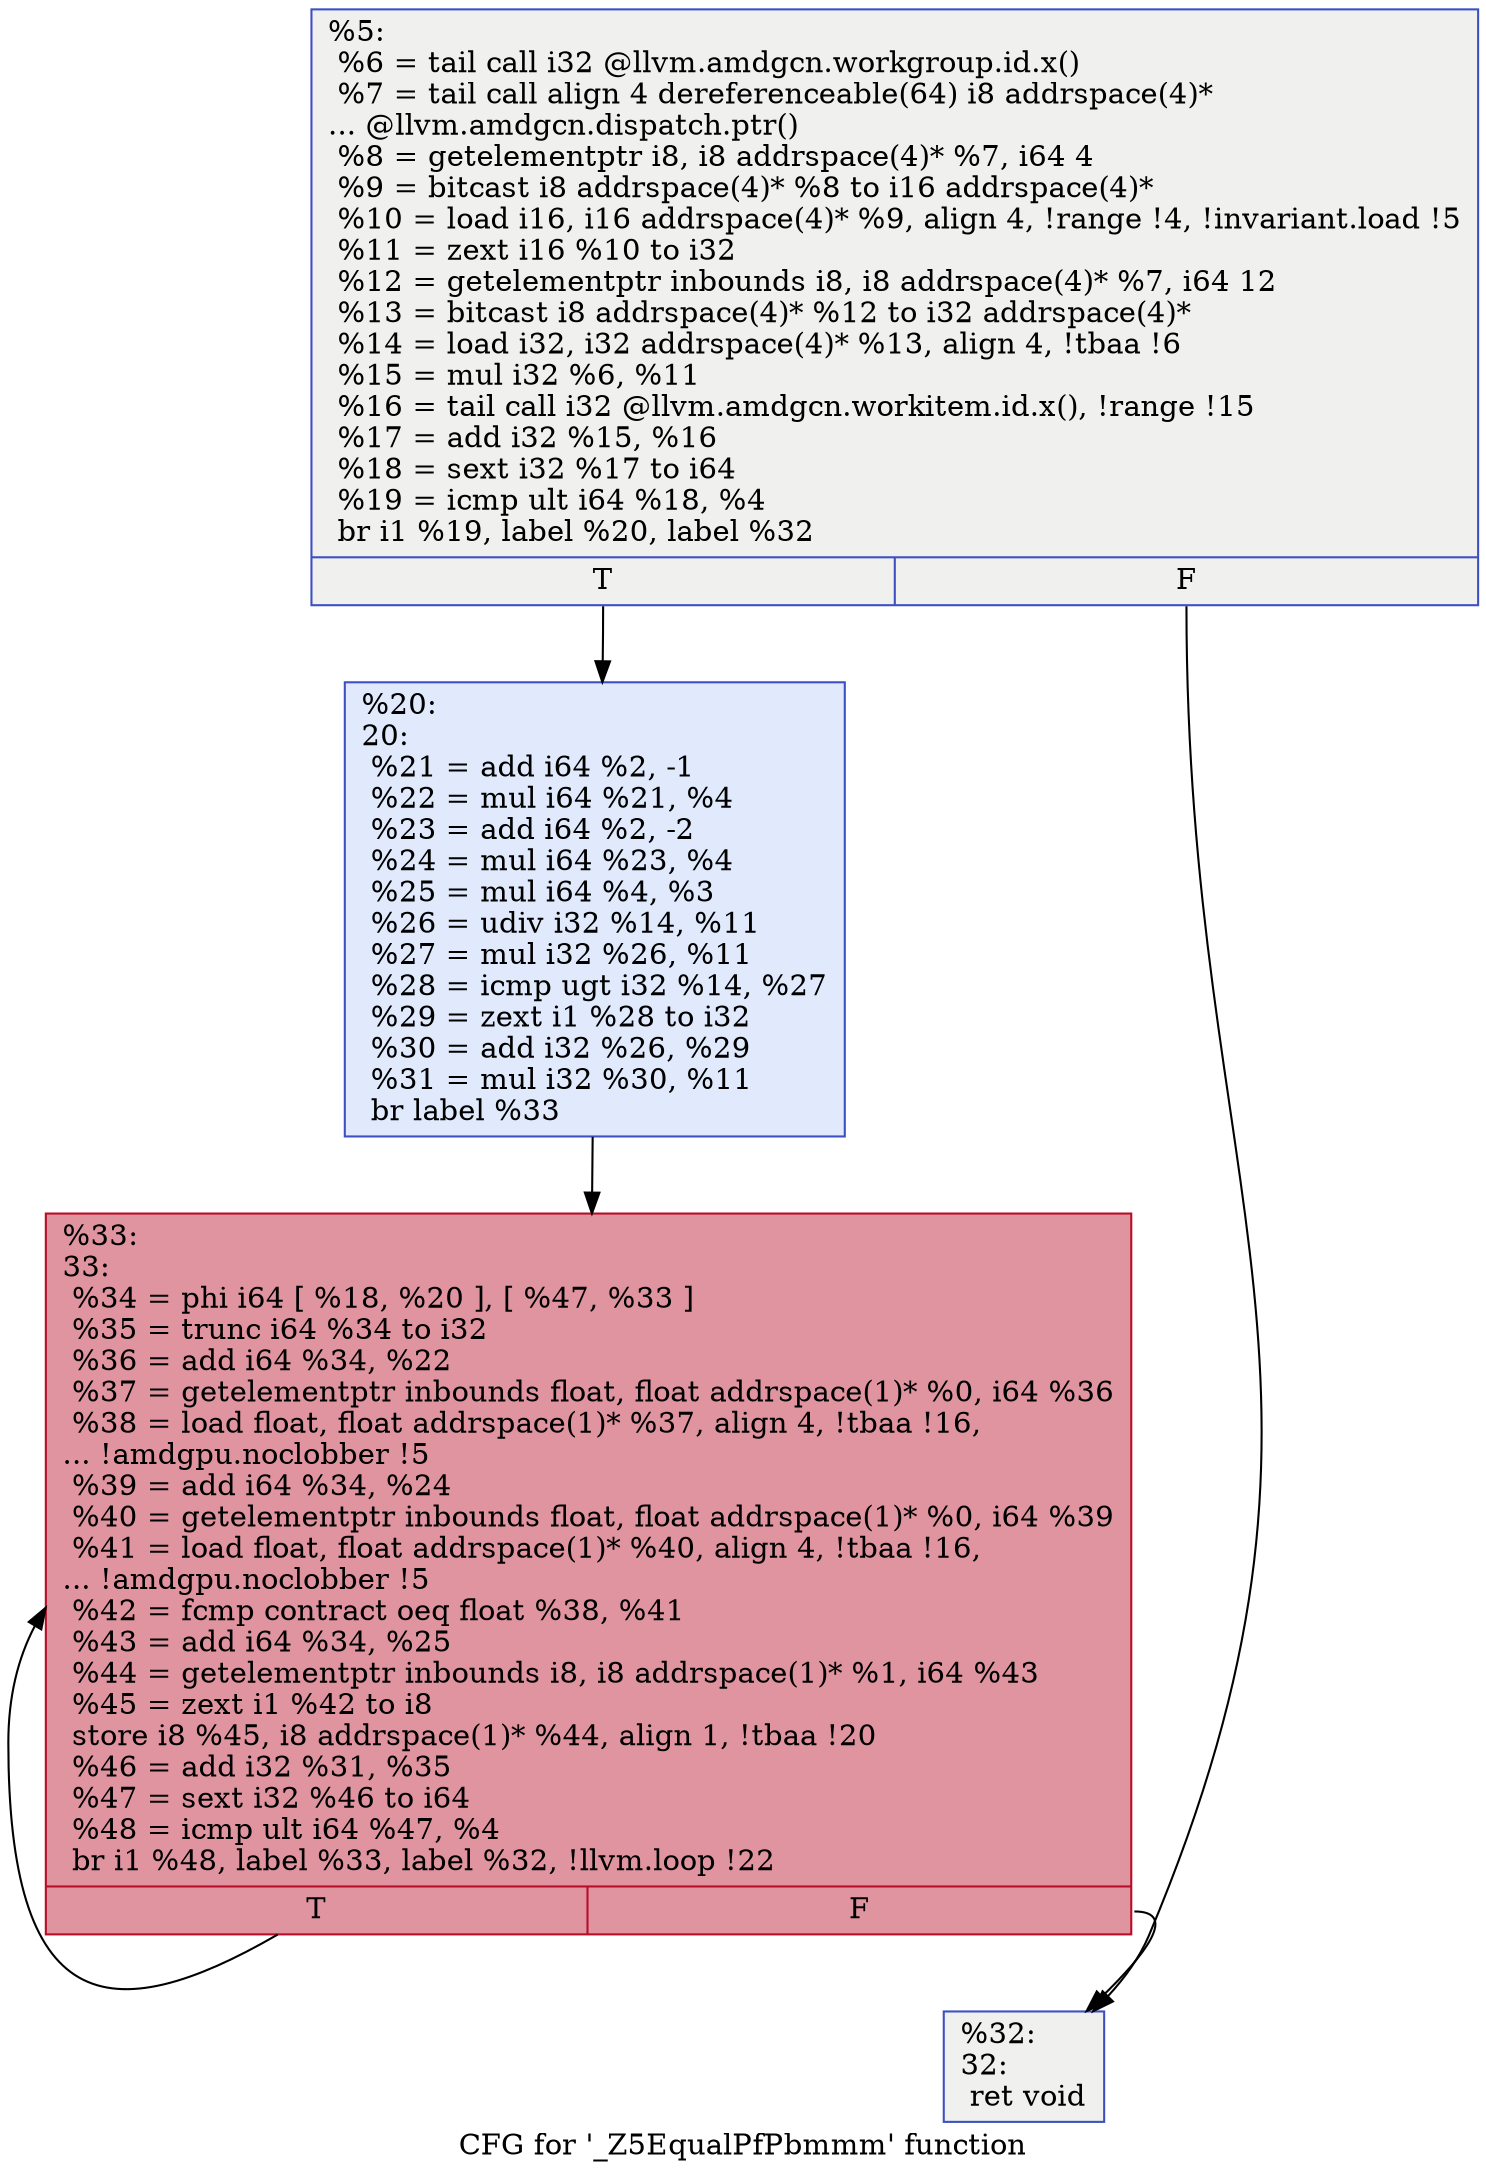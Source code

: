 digraph "CFG for '_Z5EqualPfPbmmm' function" {
	label="CFG for '_Z5EqualPfPbmmm' function";

	Node0x5643630 [shape=record,color="#3d50c3ff", style=filled, fillcolor="#dedcdb70",label="{%5:\l  %6 = tail call i32 @llvm.amdgcn.workgroup.id.x()\l  %7 = tail call align 4 dereferenceable(64) i8 addrspace(4)*\l... @llvm.amdgcn.dispatch.ptr()\l  %8 = getelementptr i8, i8 addrspace(4)* %7, i64 4\l  %9 = bitcast i8 addrspace(4)* %8 to i16 addrspace(4)*\l  %10 = load i16, i16 addrspace(4)* %9, align 4, !range !4, !invariant.load !5\l  %11 = zext i16 %10 to i32\l  %12 = getelementptr inbounds i8, i8 addrspace(4)* %7, i64 12\l  %13 = bitcast i8 addrspace(4)* %12 to i32 addrspace(4)*\l  %14 = load i32, i32 addrspace(4)* %13, align 4, !tbaa !6\l  %15 = mul i32 %6, %11\l  %16 = tail call i32 @llvm.amdgcn.workitem.id.x(), !range !15\l  %17 = add i32 %15, %16\l  %18 = sext i32 %17 to i64\l  %19 = icmp ult i64 %18, %4\l  br i1 %19, label %20, label %32\l|{<s0>T|<s1>F}}"];
	Node0x5643630:s0 -> Node0x5645910;
	Node0x5643630:s1 -> Node0x56459a0;
	Node0x5645910 [shape=record,color="#3d50c3ff", style=filled, fillcolor="#b9d0f970",label="{%20:\l20:                                               \l  %21 = add i64 %2, -1\l  %22 = mul i64 %21, %4\l  %23 = add i64 %2, -2\l  %24 = mul i64 %23, %4\l  %25 = mul i64 %4, %3\l  %26 = udiv i32 %14, %11\l  %27 = mul i32 %26, %11\l  %28 = icmp ugt i32 %14, %27\l  %29 = zext i1 %28 to i32\l  %30 = add i32 %26, %29\l  %31 = mul i32 %30, %11\l  br label %33\l}"];
	Node0x5645910 -> Node0x5646120;
	Node0x56459a0 [shape=record,color="#3d50c3ff", style=filled, fillcolor="#dedcdb70",label="{%32:\l32:                                               \l  ret void\l}"];
	Node0x5646120 [shape=record,color="#b70d28ff", style=filled, fillcolor="#b70d2870",label="{%33:\l33:                                               \l  %34 = phi i64 [ %18, %20 ], [ %47, %33 ]\l  %35 = trunc i64 %34 to i32\l  %36 = add i64 %34, %22\l  %37 = getelementptr inbounds float, float addrspace(1)* %0, i64 %36\l  %38 = load float, float addrspace(1)* %37, align 4, !tbaa !16,\l... !amdgpu.noclobber !5\l  %39 = add i64 %34, %24\l  %40 = getelementptr inbounds float, float addrspace(1)* %0, i64 %39\l  %41 = load float, float addrspace(1)* %40, align 4, !tbaa !16,\l... !amdgpu.noclobber !5\l  %42 = fcmp contract oeq float %38, %41\l  %43 = add i64 %34, %25\l  %44 = getelementptr inbounds i8, i8 addrspace(1)* %1, i64 %43\l  %45 = zext i1 %42 to i8\l  store i8 %45, i8 addrspace(1)* %44, align 1, !tbaa !20\l  %46 = add i32 %31, %35\l  %47 = sext i32 %46 to i64\l  %48 = icmp ult i64 %47, %4\l  br i1 %48, label %33, label %32, !llvm.loop !22\l|{<s0>T|<s1>F}}"];
	Node0x5646120:s0 -> Node0x5646120;
	Node0x5646120:s1 -> Node0x56459a0;
}
